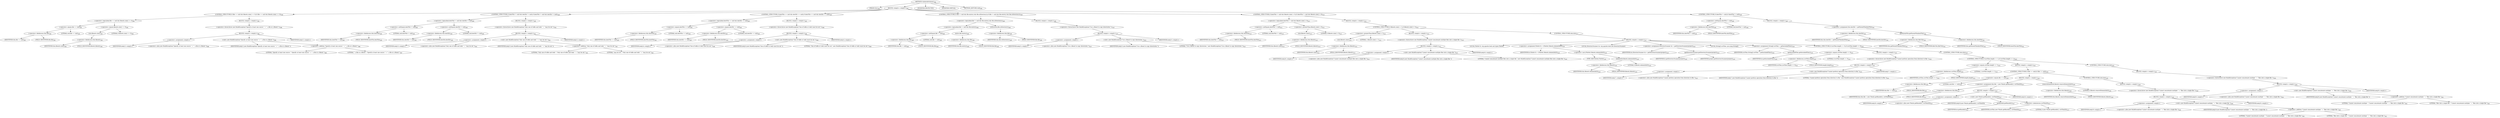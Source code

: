digraph "validateAttributes" {  
"819" [label = <(METHOD,validateAttributes)<SUB>394</SUB>> ]
"820" [label = <(PARAM,this)<SUB>394</SUB>> ]
"821" [label = <(BLOCK,&lt;empty&gt;,&lt;empty&gt;)<SUB>394</SUB>> ]
"822" [label = <(CONTROL_STRUCTURE,if (file == null &amp;&amp; filesets.size() == 0),if (file == null &amp;&amp; filesets.size() == 0))<SUB>395</SUB>> ]
"823" [label = <(&lt;operator&gt;.logicalAnd,file == null &amp;&amp; filesets.size() == 0)<SUB>395</SUB>> ]
"824" [label = <(&lt;operator&gt;.equals,file == null)<SUB>395</SUB>> ]
"825" [label = <(&lt;operator&gt;.fieldAccess,this.file)<SUB>395</SUB>> ]
"826" [label = <(IDENTIFIER,this,file == null)<SUB>395</SUB>> ]
"827" [label = <(FIELD_IDENTIFIER,file,file)<SUB>395</SUB>> ]
"828" [label = <(LITERAL,null,file == null)<SUB>395</SUB>> ]
"829" [label = <(&lt;operator&gt;.equals,filesets.size() == 0)<SUB>395</SUB>> ]
"830" [label = <(size,filesets.size())<SUB>395</SUB>> ]
"831" [label = <(&lt;operator&gt;.fieldAccess,this.filesets)<SUB>395</SUB>> ]
"832" [label = <(IDENTIFIER,this,filesets.size())<SUB>395</SUB>> ]
"833" [label = <(FIELD_IDENTIFIER,filesets,filesets)<SUB>395</SUB>> ]
"834" [label = <(LITERAL,0,filesets.size() == 0)<SUB>395</SUB>> ]
"835" [label = <(BLOCK,&lt;empty&gt;,&lt;empty&gt;)<SUB>395</SUB>> ]
"836" [label = <(&lt;operator&gt;.throw,throw new BuildException(&quot;Specify at least one source &quot; + &quot;- a file or a fileset.&quot;);)<SUB>396</SUB>> ]
"837" [label = <(BLOCK,&lt;empty&gt;,&lt;empty&gt;)<SUB>396</SUB>> ]
"838" [label = <(&lt;operator&gt;.assignment,&lt;empty&gt;)> ]
"839" [label = <(IDENTIFIER,$obj12,&lt;empty&gt;)> ]
"840" [label = <(&lt;operator&gt;.alloc,new BuildException(&quot;Specify at least one source &quot; + &quot;- a file or a fileset.&quot;))<SUB>396</SUB>> ]
"841" [label = <(&lt;init&gt;,new BuildException(&quot;Specify at least one source &quot; + &quot;- a file or a fileset.&quot;))<SUB>396</SUB>> ]
"842" [label = <(IDENTIFIER,$obj12,new BuildException(&quot;Specify at least one source &quot; + &quot;- a file or a fileset.&quot;))> ]
"843" [label = <(&lt;operator&gt;.addition,&quot;Specify at least one source &quot; + &quot;- a file or a fileset.&quot;)<SUB>396</SUB>> ]
"844" [label = <(LITERAL,&quot;Specify at least one source &quot;,&quot;Specify at least one source &quot; + &quot;- a file or a fileset.&quot;)<SUB>396</SUB>> ]
"845" [label = <(LITERAL,&quot;- a file or a fileset.&quot;,&quot;Specify at least one source &quot; + &quot;- a file or a fileset.&quot;)<SUB>397</SUB>> ]
"846" [label = <(IDENTIFIER,$obj12,&lt;empty&gt;)> ]
"847" [label = <(CONTROL_STRUCTURE,if (destFile != null &amp;&amp; destDir != null),if (destFile != null &amp;&amp; destDir != null))<SUB>400</SUB>> ]
"848" [label = <(&lt;operator&gt;.logicalAnd,destFile != null &amp;&amp; destDir != null)<SUB>400</SUB>> ]
"849" [label = <(&lt;operator&gt;.notEquals,destFile != null)<SUB>400</SUB>> ]
"850" [label = <(&lt;operator&gt;.fieldAccess,this.destFile)<SUB>400</SUB>> ]
"851" [label = <(IDENTIFIER,this,destFile != null)<SUB>400</SUB>> ]
"852" [label = <(FIELD_IDENTIFIER,destFile,destFile)<SUB>400</SUB>> ]
"853" [label = <(LITERAL,null,destFile != null)<SUB>400</SUB>> ]
"854" [label = <(&lt;operator&gt;.notEquals,destDir != null)<SUB>400</SUB>> ]
"855" [label = <(&lt;operator&gt;.fieldAccess,this.destDir)<SUB>400</SUB>> ]
"856" [label = <(IDENTIFIER,this,destDir != null)<SUB>400</SUB>> ]
"857" [label = <(FIELD_IDENTIFIER,destDir,destDir)<SUB>400</SUB>> ]
"858" [label = <(LITERAL,null,destDir != null)<SUB>400</SUB>> ]
"859" [label = <(BLOCK,&lt;empty&gt;,&lt;empty&gt;)<SUB>400</SUB>> ]
"860" [label = <(&lt;operator&gt;.throw,throw new BuildException(&quot;Only one of tofile and todir &quot; + &quot;may be set.&quot;);)<SUB>401</SUB>> ]
"861" [label = <(BLOCK,&lt;empty&gt;,&lt;empty&gt;)<SUB>401</SUB>> ]
"862" [label = <(&lt;operator&gt;.assignment,&lt;empty&gt;)> ]
"863" [label = <(IDENTIFIER,$obj13,&lt;empty&gt;)> ]
"864" [label = <(&lt;operator&gt;.alloc,new BuildException(&quot;Only one of tofile and todir &quot; + &quot;may be set.&quot;))<SUB>401</SUB>> ]
"865" [label = <(&lt;init&gt;,new BuildException(&quot;Only one of tofile and todir &quot; + &quot;may be set.&quot;))<SUB>401</SUB>> ]
"866" [label = <(IDENTIFIER,$obj13,new BuildException(&quot;Only one of tofile and todir &quot; + &quot;may be set.&quot;))> ]
"867" [label = <(&lt;operator&gt;.addition,&quot;Only one of tofile and todir &quot; + &quot;may be set.&quot;)<SUB>401</SUB>> ]
"868" [label = <(LITERAL,&quot;Only one of tofile and todir &quot;,&quot;Only one of tofile and todir &quot; + &quot;may be set.&quot;)<SUB>401</SUB>> ]
"869" [label = <(LITERAL,&quot;may be set.&quot;,&quot;Only one of tofile and todir &quot; + &quot;may be set.&quot;)<SUB>402</SUB>> ]
"870" [label = <(IDENTIFIER,$obj13,&lt;empty&gt;)> ]
"871" [label = <(CONTROL_STRUCTURE,if (destFile == null &amp;&amp; destDir == null),if (destFile == null &amp;&amp; destDir == null))<SUB>405</SUB>> ]
"872" [label = <(&lt;operator&gt;.logicalAnd,destFile == null &amp;&amp; destDir == null)<SUB>405</SUB>> ]
"873" [label = <(&lt;operator&gt;.equals,destFile == null)<SUB>405</SUB>> ]
"874" [label = <(&lt;operator&gt;.fieldAccess,this.destFile)<SUB>405</SUB>> ]
"875" [label = <(IDENTIFIER,this,destFile == null)<SUB>405</SUB>> ]
"876" [label = <(FIELD_IDENTIFIER,destFile,destFile)<SUB>405</SUB>> ]
"877" [label = <(LITERAL,null,destFile == null)<SUB>405</SUB>> ]
"878" [label = <(&lt;operator&gt;.equals,destDir == null)<SUB>405</SUB>> ]
"879" [label = <(&lt;operator&gt;.fieldAccess,this.destDir)<SUB>405</SUB>> ]
"880" [label = <(IDENTIFIER,this,destDir == null)<SUB>405</SUB>> ]
"881" [label = <(FIELD_IDENTIFIER,destDir,destDir)<SUB>405</SUB>> ]
"882" [label = <(LITERAL,null,destDir == null)<SUB>405</SUB>> ]
"883" [label = <(BLOCK,&lt;empty&gt;,&lt;empty&gt;)<SUB>405</SUB>> ]
"884" [label = <(&lt;operator&gt;.throw,throw new BuildException(&quot;One of tofile or todir must be set.&quot;);)<SUB>406</SUB>> ]
"885" [label = <(BLOCK,&lt;empty&gt;,&lt;empty&gt;)<SUB>406</SUB>> ]
"886" [label = <(&lt;operator&gt;.assignment,&lt;empty&gt;)> ]
"887" [label = <(IDENTIFIER,$obj14,&lt;empty&gt;)> ]
"888" [label = <(&lt;operator&gt;.alloc,new BuildException(&quot;One of tofile or todir must be set.&quot;))<SUB>406</SUB>> ]
"889" [label = <(&lt;init&gt;,new BuildException(&quot;One of tofile or todir must be set.&quot;))<SUB>406</SUB>> ]
"890" [label = <(IDENTIFIER,$obj14,new BuildException(&quot;One of tofile or todir must be set.&quot;))> ]
"891" [label = <(LITERAL,&quot;One of tofile or todir must be set.&quot;,new BuildException(&quot;One of tofile or todir must be set.&quot;))<SUB>406</SUB>> ]
"892" [label = <(IDENTIFIER,$obj14,&lt;empty&gt;)> ]
"893" [label = <(CONTROL_STRUCTURE,if (file != null &amp;&amp; file.exists() &amp;&amp; file.isDirectory()),if (file != null &amp;&amp; file.exists() &amp;&amp; file.isDirectory()))<SUB>409</SUB>> ]
"894" [label = <(&lt;operator&gt;.logicalAnd,file != null &amp;&amp; file.exists() &amp;&amp; file.isDirectory())<SUB>409</SUB>> ]
"895" [label = <(&lt;operator&gt;.logicalAnd,file != null &amp;&amp; file.exists())<SUB>409</SUB>> ]
"896" [label = <(&lt;operator&gt;.notEquals,file != null)<SUB>409</SUB>> ]
"897" [label = <(&lt;operator&gt;.fieldAccess,this.file)<SUB>409</SUB>> ]
"898" [label = <(IDENTIFIER,this,file != null)<SUB>409</SUB>> ]
"899" [label = <(FIELD_IDENTIFIER,file,file)<SUB>409</SUB>> ]
"900" [label = <(LITERAL,null,file != null)<SUB>409</SUB>> ]
"901" [label = <(exists,file.exists())<SUB>409</SUB>> ]
"902" [label = <(&lt;operator&gt;.fieldAccess,this.file)<SUB>409</SUB>> ]
"903" [label = <(IDENTIFIER,this,file.exists())<SUB>409</SUB>> ]
"904" [label = <(FIELD_IDENTIFIER,file,file)<SUB>409</SUB>> ]
"905" [label = <(isDirectory,file.isDirectory())<SUB>409</SUB>> ]
"906" [label = <(&lt;operator&gt;.fieldAccess,this.file)<SUB>409</SUB>> ]
"907" [label = <(IDENTIFIER,this,file.isDirectory())<SUB>409</SUB>> ]
"908" [label = <(FIELD_IDENTIFIER,file,file)<SUB>409</SUB>> ]
"909" [label = <(BLOCK,&lt;empty&gt;,&lt;empty&gt;)<SUB>409</SUB>> ]
"910" [label = <(&lt;operator&gt;.throw,throw new BuildException(&quot;Use a fileset to copy directories.&quot;);)<SUB>410</SUB>> ]
"911" [label = <(BLOCK,&lt;empty&gt;,&lt;empty&gt;)<SUB>410</SUB>> ]
"912" [label = <(&lt;operator&gt;.assignment,&lt;empty&gt;)> ]
"913" [label = <(IDENTIFIER,$obj15,&lt;empty&gt;)> ]
"914" [label = <(&lt;operator&gt;.alloc,new BuildException(&quot;Use a fileset to copy directories.&quot;))<SUB>410</SUB>> ]
"915" [label = <(&lt;init&gt;,new BuildException(&quot;Use a fileset to copy directories.&quot;))<SUB>410</SUB>> ]
"916" [label = <(IDENTIFIER,$obj15,new BuildException(&quot;Use a fileset to copy directories.&quot;))> ]
"917" [label = <(LITERAL,&quot;Use a fileset to copy directories.&quot;,new BuildException(&quot;Use a fileset to copy directories.&quot;))<SUB>410</SUB>> ]
"918" [label = <(IDENTIFIER,$obj15,&lt;empty&gt;)> ]
"919" [label = <(CONTROL_STRUCTURE,if (destFile != null &amp;&amp; filesets.size() &gt; 0),if (destFile != null &amp;&amp; filesets.size() &gt; 0))<SUB>413</SUB>> ]
"920" [label = <(&lt;operator&gt;.logicalAnd,destFile != null &amp;&amp; filesets.size() &gt; 0)<SUB>413</SUB>> ]
"921" [label = <(&lt;operator&gt;.notEquals,destFile != null)<SUB>413</SUB>> ]
"922" [label = <(&lt;operator&gt;.fieldAccess,this.destFile)<SUB>413</SUB>> ]
"923" [label = <(IDENTIFIER,this,destFile != null)<SUB>413</SUB>> ]
"924" [label = <(FIELD_IDENTIFIER,destFile,destFile)<SUB>413</SUB>> ]
"925" [label = <(LITERAL,null,destFile != null)<SUB>413</SUB>> ]
"926" [label = <(&lt;operator&gt;.greaterThan,filesets.size() &gt; 0)<SUB>413</SUB>> ]
"927" [label = <(size,filesets.size())<SUB>413</SUB>> ]
"928" [label = <(&lt;operator&gt;.fieldAccess,this.filesets)<SUB>413</SUB>> ]
"929" [label = <(IDENTIFIER,this,filesets.size())<SUB>413</SUB>> ]
"930" [label = <(FIELD_IDENTIFIER,filesets,filesets)<SUB>413</SUB>> ]
"931" [label = <(LITERAL,0,filesets.size() &gt; 0)<SUB>413</SUB>> ]
"932" [label = <(BLOCK,&lt;empty&gt;,&lt;empty&gt;)<SUB>413</SUB>> ]
"933" [label = <(CONTROL_STRUCTURE,if (filesets.size() &gt; 1),if (filesets.size() &gt; 1))<SUB>414</SUB>> ]
"934" [label = <(&lt;operator&gt;.greaterThan,filesets.size() &gt; 1)<SUB>414</SUB>> ]
"935" [label = <(size,filesets.size())<SUB>414</SUB>> ]
"936" [label = <(&lt;operator&gt;.fieldAccess,this.filesets)<SUB>414</SUB>> ]
"937" [label = <(IDENTIFIER,this,filesets.size())<SUB>414</SUB>> ]
"938" [label = <(FIELD_IDENTIFIER,filesets,filesets)<SUB>414</SUB>> ]
"939" [label = <(LITERAL,1,filesets.size() &gt; 1)<SUB>414</SUB>> ]
"940" [label = <(BLOCK,&lt;empty&gt;,&lt;empty&gt;)<SUB>414</SUB>> ]
"941" [label = <(&lt;operator&gt;.throw,throw new BuildException(&quot;Cannot concatenate multiple files into a single file.&quot;);)<SUB>415</SUB>> ]
"942" [label = <(BLOCK,&lt;empty&gt;,&lt;empty&gt;)<SUB>415</SUB>> ]
"943" [label = <(&lt;operator&gt;.assignment,&lt;empty&gt;)> ]
"944" [label = <(IDENTIFIER,$obj16,&lt;empty&gt;)> ]
"945" [label = <(&lt;operator&gt;.alloc,new BuildException(&quot;Cannot concatenate multiple files into a single file.&quot;))<SUB>415</SUB>> ]
"946" [label = <(&lt;init&gt;,new BuildException(&quot;Cannot concatenate multiple files into a single file.&quot;))<SUB>415</SUB>> ]
"947" [label = <(IDENTIFIER,$obj16,new BuildException(&quot;Cannot concatenate multiple files into a single file.&quot;))> ]
"948" [label = <(LITERAL,&quot;Cannot concatenate multiple files into a single file.&quot;,new BuildException(&quot;Cannot concatenate multiple files into a single file.&quot;))<SUB>416</SUB>> ]
"949" [label = <(IDENTIFIER,$obj16,&lt;empty&gt;)> ]
"950" [label = <(CONTROL_STRUCTURE,else,else)<SUB>417</SUB>> ]
"951" [label = <(BLOCK,&lt;empty&gt;,&lt;empty&gt;)<SUB>417</SUB>> ]
"952" [label = <(LOCAL,FileSet fs: org.apache.tools.ant.types.FileSet)> ]
"953" [label = <(&lt;operator&gt;.assignment,FileSet fs = (FileSet) filesets.elementAt(0))<SUB>418</SUB>> ]
"954" [label = <(IDENTIFIER,fs,FileSet fs = (FileSet) filesets.elementAt(0))<SUB>418</SUB>> ]
"955" [label = <(&lt;operator&gt;.cast,(FileSet) filesets.elementAt(0))<SUB>418</SUB>> ]
"956" [label = <(TYPE_REF,FileSet,FileSet)<SUB>418</SUB>> ]
"957" [label = <(elementAt,filesets.elementAt(0))<SUB>418</SUB>> ]
"958" [label = <(&lt;operator&gt;.fieldAccess,this.filesets)<SUB>418</SUB>> ]
"959" [label = <(IDENTIFIER,this,filesets.elementAt(0))<SUB>418</SUB>> ]
"960" [label = <(FIELD_IDENTIFIER,filesets,filesets)<SUB>418</SUB>> ]
"961" [label = <(LITERAL,0,filesets.elementAt(0))<SUB>418</SUB>> ]
"962" [label = <(LOCAL,DirectoryScanner ds: org.apache.tools.ant.DirectoryScanner)> ]
"963" [label = <(&lt;operator&gt;.assignment,DirectoryScanner ds = getDirectoryScanner(project))<SUB>419</SUB>> ]
"964" [label = <(IDENTIFIER,ds,DirectoryScanner ds = getDirectoryScanner(project))<SUB>419</SUB>> ]
"965" [label = <(getDirectoryScanner,getDirectoryScanner(project))<SUB>419</SUB>> ]
"966" [label = <(IDENTIFIER,fs,getDirectoryScanner(project))<SUB>419</SUB>> ]
"967" [label = <(IDENTIFIER,project,getDirectoryScanner(project))<SUB>419</SUB>> ]
"968" [label = <(LOCAL,String[] srcFiles: java.lang.String[])> ]
"969" [label = <(&lt;operator&gt;.assignment,String[] srcFiles = getIncludedFiles())<SUB>420</SUB>> ]
"970" [label = <(IDENTIFIER,srcFiles,String[] srcFiles = getIncludedFiles())<SUB>420</SUB>> ]
"971" [label = <(getIncludedFiles,getIncludedFiles())<SUB>420</SUB>> ]
"972" [label = <(IDENTIFIER,ds,getIncludedFiles())<SUB>420</SUB>> ]
"973" [label = <(CONTROL_STRUCTURE,if (srcFiles.length == 0),if (srcFiles.length == 0))<SUB>422</SUB>> ]
"974" [label = <(&lt;operator&gt;.equals,srcFiles.length == 0)<SUB>422</SUB>> ]
"975" [label = <(&lt;operator&gt;.fieldAccess,srcFiles.length)<SUB>422</SUB>> ]
"976" [label = <(IDENTIFIER,srcFiles,srcFiles.length == 0)<SUB>422</SUB>> ]
"977" [label = <(FIELD_IDENTIFIER,length,length)<SUB>422</SUB>> ]
"978" [label = <(LITERAL,0,srcFiles.length == 0)<SUB>422</SUB>> ]
"979" [label = <(BLOCK,&lt;empty&gt;,&lt;empty&gt;)<SUB>422</SUB>> ]
"980" [label = <(&lt;operator&gt;.throw,throw new BuildException(&quot;Cannot perform operation from directory to file.&quot;);)<SUB>423</SUB>> ]
"981" [label = <(BLOCK,&lt;empty&gt;,&lt;empty&gt;)<SUB>423</SUB>> ]
"982" [label = <(&lt;operator&gt;.assignment,&lt;empty&gt;)> ]
"983" [label = <(IDENTIFIER,$obj17,&lt;empty&gt;)> ]
"984" [label = <(&lt;operator&gt;.alloc,new BuildException(&quot;Cannot perform operation from directory to file.&quot;))<SUB>423</SUB>> ]
"985" [label = <(&lt;init&gt;,new BuildException(&quot;Cannot perform operation from directory to file.&quot;))<SUB>423</SUB>> ]
"986" [label = <(IDENTIFIER,$obj17,new BuildException(&quot;Cannot perform operation from directory to file.&quot;))> ]
"987" [label = <(LITERAL,&quot;Cannot perform operation from directory to file.&quot;,new BuildException(&quot;Cannot perform operation from directory to file.&quot;))<SUB>424</SUB>> ]
"988" [label = <(IDENTIFIER,$obj17,&lt;empty&gt;)> ]
"989" [label = <(CONTROL_STRUCTURE,else,else)<SUB>425</SUB>> ]
"990" [label = <(CONTROL_STRUCTURE,if (srcFiles.length == 1),if (srcFiles.length == 1))<SUB>425</SUB>> ]
"991" [label = <(&lt;operator&gt;.equals,srcFiles.length == 1)<SUB>425</SUB>> ]
"992" [label = <(&lt;operator&gt;.fieldAccess,srcFiles.length)<SUB>425</SUB>> ]
"993" [label = <(IDENTIFIER,srcFiles,srcFiles.length == 1)<SUB>425</SUB>> ]
"994" [label = <(FIELD_IDENTIFIER,length,length)<SUB>425</SUB>> ]
"995" [label = <(LITERAL,1,srcFiles.length == 1)<SUB>425</SUB>> ]
"996" [label = <(BLOCK,&lt;empty&gt;,&lt;empty&gt;)<SUB>425</SUB>> ]
"997" [label = <(CONTROL_STRUCTURE,if (file == null),if (file == null))<SUB>426</SUB>> ]
"998" [label = <(&lt;operator&gt;.equals,file == null)<SUB>426</SUB>> ]
"999" [label = <(&lt;operator&gt;.fieldAccess,this.file)<SUB>426</SUB>> ]
"1000" [label = <(IDENTIFIER,this,file == null)<SUB>426</SUB>> ]
"1001" [label = <(FIELD_IDENTIFIER,file,file)<SUB>426</SUB>> ]
"1002" [label = <(LITERAL,null,file == null)<SUB>426</SUB>> ]
"1003" [label = <(BLOCK,&lt;empty&gt;,&lt;empty&gt;)<SUB>426</SUB>> ]
"1004" [label = <(&lt;operator&gt;.assignment,this.file = new File(ds.getBasedir(), srcFiles[0]))<SUB>427</SUB>> ]
"1005" [label = <(&lt;operator&gt;.fieldAccess,this.file)<SUB>427</SUB>> ]
"1006" [label = <(IDENTIFIER,this,this.file = new File(ds.getBasedir(), srcFiles[0]))<SUB>427</SUB>> ]
"1007" [label = <(FIELD_IDENTIFIER,file,file)<SUB>427</SUB>> ]
"1008" [label = <(BLOCK,&lt;empty&gt;,&lt;empty&gt;)<SUB>427</SUB>> ]
"1009" [label = <(&lt;operator&gt;.assignment,&lt;empty&gt;)> ]
"1010" [label = <(IDENTIFIER,$obj18,&lt;empty&gt;)> ]
"1011" [label = <(&lt;operator&gt;.alloc,new File(ds.getBasedir(), srcFiles[0]))<SUB>427</SUB>> ]
"1012" [label = <(&lt;init&gt;,new File(ds.getBasedir(), srcFiles[0]))<SUB>427</SUB>> ]
"1013" [label = <(IDENTIFIER,$obj18,new File(ds.getBasedir(), srcFiles[0]))> ]
"1014" [label = <(getBasedir,getBasedir())<SUB>427</SUB>> ]
"1015" [label = <(IDENTIFIER,ds,getBasedir())<SUB>427</SUB>> ]
"1016" [label = <(&lt;operator&gt;.indexAccess,srcFiles[0])<SUB>427</SUB>> ]
"1017" [label = <(IDENTIFIER,srcFiles,new File(ds.getBasedir(), srcFiles[0]))<SUB>427</SUB>> ]
"1018" [label = <(LITERAL,0,new File(ds.getBasedir(), srcFiles[0]))<SUB>427</SUB>> ]
"1019" [label = <(IDENTIFIER,$obj18,&lt;empty&gt;)> ]
"1020" [label = <(removeElementAt,filesets.removeElementAt(0))<SUB>428</SUB>> ]
"1021" [label = <(&lt;operator&gt;.fieldAccess,this.filesets)<SUB>428</SUB>> ]
"1022" [label = <(IDENTIFIER,this,filesets.removeElementAt(0))<SUB>428</SUB>> ]
"1023" [label = <(FIELD_IDENTIFIER,filesets,filesets)<SUB>428</SUB>> ]
"1024" [label = <(LITERAL,0,filesets.removeElementAt(0))<SUB>428</SUB>> ]
"1025" [label = <(CONTROL_STRUCTURE,else,else)<SUB>429</SUB>> ]
"1026" [label = <(BLOCK,&lt;empty&gt;,&lt;empty&gt;)<SUB>429</SUB>> ]
"1027" [label = <(&lt;operator&gt;.throw,throw new BuildException(&quot;Cannot concatenate multiple &quot; + &quot;files into a single file.&quot;);)<SUB>430</SUB>> ]
"1028" [label = <(BLOCK,&lt;empty&gt;,&lt;empty&gt;)<SUB>430</SUB>> ]
"1029" [label = <(&lt;operator&gt;.assignment,&lt;empty&gt;)> ]
"1030" [label = <(IDENTIFIER,$obj19,&lt;empty&gt;)> ]
"1031" [label = <(&lt;operator&gt;.alloc,new BuildException(&quot;Cannot concatenate multiple &quot; + &quot;files into a single file.&quot;))<SUB>430</SUB>> ]
"1032" [label = <(&lt;init&gt;,new BuildException(&quot;Cannot concatenate multiple &quot; + &quot;files into a single file.&quot;))<SUB>430</SUB>> ]
"1033" [label = <(IDENTIFIER,$obj19,new BuildException(&quot;Cannot concatenate multiple &quot; + &quot;files into a single file.&quot;))> ]
"1034" [label = <(&lt;operator&gt;.addition,&quot;Cannot concatenate multiple &quot; + &quot;files into a single file.&quot;)<SUB>430</SUB>> ]
"1035" [label = <(LITERAL,&quot;Cannot concatenate multiple &quot;,&quot;Cannot concatenate multiple &quot; + &quot;files into a single file.&quot;)<SUB>430</SUB>> ]
"1036" [label = <(LITERAL,&quot;files into a single file.&quot;,&quot;Cannot concatenate multiple &quot; + &quot;files into a single file.&quot;)<SUB>431</SUB>> ]
"1037" [label = <(IDENTIFIER,$obj19,&lt;empty&gt;)> ]
"1038" [label = <(CONTROL_STRUCTURE,else,else)<SUB>433</SUB>> ]
"1039" [label = <(BLOCK,&lt;empty&gt;,&lt;empty&gt;)<SUB>433</SUB>> ]
"1040" [label = <(&lt;operator&gt;.throw,throw new BuildException(&quot;Cannot concatenate multiple &quot; + &quot;files into a single file.&quot;);)<SUB>434</SUB>> ]
"1041" [label = <(BLOCK,&lt;empty&gt;,&lt;empty&gt;)<SUB>434</SUB>> ]
"1042" [label = <(&lt;operator&gt;.assignment,&lt;empty&gt;)> ]
"1043" [label = <(IDENTIFIER,$obj20,&lt;empty&gt;)> ]
"1044" [label = <(&lt;operator&gt;.alloc,new BuildException(&quot;Cannot concatenate multiple &quot; + &quot;files into a single file.&quot;))<SUB>434</SUB>> ]
"1045" [label = <(&lt;init&gt;,new BuildException(&quot;Cannot concatenate multiple &quot; + &quot;files into a single file.&quot;))<SUB>434</SUB>> ]
"1046" [label = <(IDENTIFIER,$obj20,new BuildException(&quot;Cannot concatenate multiple &quot; + &quot;files into a single file.&quot;))> ]
"1047" [label = <(&lt;operator&gt;.addition,&quot;Cannot concatenate multiple &quot; + &quot;files into a single file.&quot;)<SUB>434</SUB>> ]
"1048" [label = <(LITERAL,&quot;Cannot concatenate multiple &quot;,&quot;Cannot concatenate multiple &quot; + &quot;files into a single file.&quot;)<SUB>434</SUB>> ]
"1049" [label = <(LITERAL,&quot;files into a single file.&quot;,&quot;Cannot concatenate multiple &quot; + &quot;files into a single file.&quot;)<SUB>435</SUB>> ]
"1050" [label = <(IDENTIFIER,$obj20,&lt;empty&gt;)> ]
"1051" [label = <(CONTROL_STRUCTURE,if (destFile != null),if (destFile != null))<SUB>440</SUB>> ]
"1052" [label = <(&lt;operator&gt;.notEquals,destFile != null)<SUB>440</SUB>> ]
"1053" [label = <(&lt;operator&gt;.fieldAccess,this.destFile)<SUB>440</SUB>> ]
"1054" [label = <(IDENTIFIER,this,destFile != null)<SUB>440</SUB>> ]
"1055" [label = <(FIELD_IDENTIFIER,destFile,destFile)<SUB>440</SUB>> ]
"1056" [label = <(LITERAL,null,destFile != null)<SUB>440</SUB>> ]
"1057" [label = <(BLOCK,&lt;empty&gt;,&lt;empty&gt;)<SUB>440</SUB>> ]
"1058" [label = <(&lt;operator&gt;.assignment,this.destDir = getParentFile(destFile))<SUB>441</SUB>> ]
"1059" [label = <(&lt;operator&gt;.fieldAccess,this.destDir)<SUB>441</SUB>> ]
"1060" [label = <(IDENTIFIER,this,this.destDir = getParentFile(destFile))<SUB>441</SUB>> ]
"1061" [label = <(FIELD_IDENTIFIER,destDir,destDir)<SUB>441</SUB>> ]
"1062" [label = <(getParentFile,getParentFile(destFile))<SUB>441</SUB>> ]
"1063" [label = <(&lt;operator&gt;.fieldAccess,this.fileUtils)<SUB>441</SUB>> ]
"1064" [label = <(IDENTIFIER,this,getParentFile(destFile))<SUB>441</SUB>> ]
"1065" [label = <(FIELD_IDENTIFIER,fileUtils,fileUtils)<SUB>441</SUB>> ]
"1066" [label = <(&lt;operator&gt;.fieldAccess,this.destFile)<SUB>441</SUB>> ]
"1067" [label = <(IDENTIFIER,this,getParentFile(destFile))<SUB>441</SUB>> ]
"1068" [label = <(FIELD_IDENTIFIER,destFile,destFile)<SUB>441</SUB>> ]
"1069" [label = <(MODIFIER,PROTECTED)> ]
"1070" [label = <(MODIFIER,VIRTUAL)> ]
"1071" [label = <(METHOD_RETURN,void)<SUB>394</SUB>> ]
  "819" -> "820" 
  "819" -> "821" 
  "819" -> "1069" 
  "819" -> "1070" 
  "819" -> "1071" 
  "821" -> "822" 
  "821" -> "847" 
  "821" -> "871" 
  "821" -> "893" 
  "821" -> "919" 
  "821" -> "1051" 
  "822" -> "823" 
  "822" -> "835" 
  "823" -> "824" 
  "823" -> "829" 
  "824" -> "825" 
  "824" -> "828" 
  "825" -> "826" 
  "825" -> "827" 
  "829" -> "830" 
  "829" -> "834" 
  "830" -> "831" 
  "831" -> "832" 
  "831" -> "833" 
  "835" -> "836" 
  "836" -> "837" 
  "837" -> "838" 
  "837" -> "841" 
  "837" -> "846" 
  "838" -> "839" 
  "838" -> "840" 
  "841" -> "842" 
  "841" -> "843" 
  "843" -> "844" 
  "843" -> "845" 
  "847" -> "848" 
  "847" -> "859" 
  "848" -> "849" 
  "848" -> "854" 
  "849" -> "850" 
  "849" -> "853" 
  "850" -> "851" 
  "850" -> "852" 
  "854" -> "855" 
  "854" -> "858" 
  "855" -> "856" 
  "855" -> "857" 
  "859" -> "860" 
  "860" -> "861" 
  "861" -> "862" 
  "861" -> "865" 
  "861" -> "870" 
  "862" -> "863" 
  "862" -> "864" 
  "865" -> "866" 
  "865" -> "867" 
  "867" -> "868" 
  "867" -> "869" 
  "871" -> "872" 
  "871" -> "883" 
  "872" -> "873" 
  "872" -> "878" 
  "873" -> "874" 
  "873" -> "877" 
  "874" -> "875" 
  "874" -> "876" 
  "878" -> "879" 
  "878" -> "882" 
  "879" -> "880" 
  "879" -> "881" 
  "883" -> "884" 
  "884" -> "885" 
  "885" -> "886" 
  "885" -> "889" 
  "885" -> "892" 
  "886" -> "887" 
  "886" -> "888" 
  "889" -> "890" 
  "889" -> "891" 
  "893" -> "894" 
  "893" -> "909" 
  "894" -> "895" 
  "894" -> "905" 
  "895" -> "896" 
  "895" -> "901" 
  "896" -> "897" 
  "896" -> "900" 
  "897" -> "898" 
  "897" -> "899" 
  "901" -> "902" 
  "902" -> "903" 
  "902" -> "904" 
  "905" -> "906" 
  "906" -> "907" 
  "906" -> "908" 
  "909" -> "910" 
  "910" -> "911" 
  "911" -> "912" 
  "911" -> "915" 
  "911" -> "918" 
  "912" -> "913" 
  "912" -> "914" 
  "915" -> "916" 
  "915" -> "917" 
  "919" -> "920" 
  "919" -> "932" 
  "920" -> "921" 
  "920" -> "926" 
  "921" -> "922" 
  "921" -> "925" 
  "922" -> "923" 
  "922" -> "924" 
  "926" -> "927" 
  "926" -> "931" 
  "927" -> "928" 
  "928" -> "929" 
  "928" -> "930" 
  "932" -> "933" 
  "933" -> "934" 
  "933" -> "940" 
  "933" -> "950" 
  "934" -> "935" 
  "934" -> "939" 
  "935" -> "936" 
  "936" -> "937" 
  "936" -> "938" 
  "940" -> "941" 
  "941" -> "942" 
  "942" -> "943" 
  "942" -> "946" 
  "942" -> "949" 
  "943" -> "944" 
  "943" -> "945" 
  "946" -> "947" 
  "946" -> "948" 
  "950" -> "951" 
  "951" -> "952" 
  "951" -> "953" 
  "951" -> "962" 
  "951" -> "963" 
  "951" -> "968" 
  "951" -> "969" 
  "951" -> "973" 
  "953" -> "954" 
  "953" -> "955" 
  "955" -> "956" 
  "955" -> "957" 
  "957" -> "958" 
  "957" -> "961" 
  "958" -> "959" 
  "958" -> "960" 
  "963" -> "964" 
  "963" -> "965" 
  "965" -> "966" 
  "965" -> "967" 
  "969" -> "970" 
  "969" -> "971" 
  "971" -> "972" 
  "973" -> "974" 
  "973" -> "979" 
  "973" -> "989" 
  "974" -> "975" 
  "974" -> "978" 
  "975" -> "976" 
  "975" -> "977" 
  "979" -> "980" 
  "980" -> "981" 
  "981" -> "982" 
  "981" -> "985" 
  "981" -> "988" 
  "982" -> "983" 
  "982" -> "984" 
  "985" -> "986" 
  "985" -> "987" 
  "989" -> "990" 
  "990" -> "991" 
  "990" -> "996" 
  "990" -> "1038" 
  "991" -> "992" 
  "991" -> "995" 
  "992" -> "993" 
  "992" -> "994" 
  "996" -> "997" 
  "997" -> "998" 
  "997" -> "1003" 
  "997" -> "1025" 
  "998" -> "999" 
  "998" -> "1002" 
  "999" -> "1000" 
  "999" -> "1001" 
  "1003" -> "1004" 
  "1003" -> "1020" 
  "1004" -> "1005" 
  "1004" -> "1008" 
  "1005" -> "1006" 
  "1005" -> "1007" 
  "1008" -> "1009" 
  "1008" -> "1012" 
  "1008" -> "1019" 
  "1009" -> "1010" 
  "1009" -> "1011" 
  "1012" -> "1013" 
  "1012" -> "1014" 
  "1012" -> "1016" 
  "1014" -> "1015" 
  "1016" -> "1017" 
  "1016" -> "1018" 
  "1020" -> "1021" 
  "1020" -> "1024" 
  "1021" -> "1022" 
  "1021" -> "1023" 
  "1025" -> "1026" 
  "1026" -> "1027" 
  "1027" -> "1028" 
  "1028" -> "1029" 
  "1028" -> "1032" 
  "1028" -> "1037" 
  "1029" -> "1030" 
  "1029" -> "1031" 
  "1032" -> "1033" 
  "1032" -> "1034" 
  "1034" -> "1035" 
  "1034" -> "1036" 
  "1038" -> "1039" 
  "1039" -> "1040" 
  "1040" -> "1041" 
  "1041" -> "1042" 
  "1041" -> "1045" 
  "1041" -> "1050" 
  "1042" -> "1043" 
  "1042" -> "1044" 
  "1045" -> "1046" 
  "1045" -> "1047" 
  "1047" -> "1048" 
  "1047" -> "1049" 
  "1051" -> "1052" 
  "1051" -> "1057" 
  "1052" -> "1053" 
  "1052" -> "1056" 
  "1053" -> "1054" 
  "1053" -> "1055" 
  "1057" -> "1058" 
  "1058" -> "1059" 
  "1058" -> "1062" 
  "1059" -> "1060" 
  "1059" -> "1061" 
  "1062" -> "1063" 
  "1062" -> "1066" 
  "1063" -> "1064" 
  "1063" -> "1065" 
  "1066" -> "1067" 
  "1066" -> "1068" 
}
